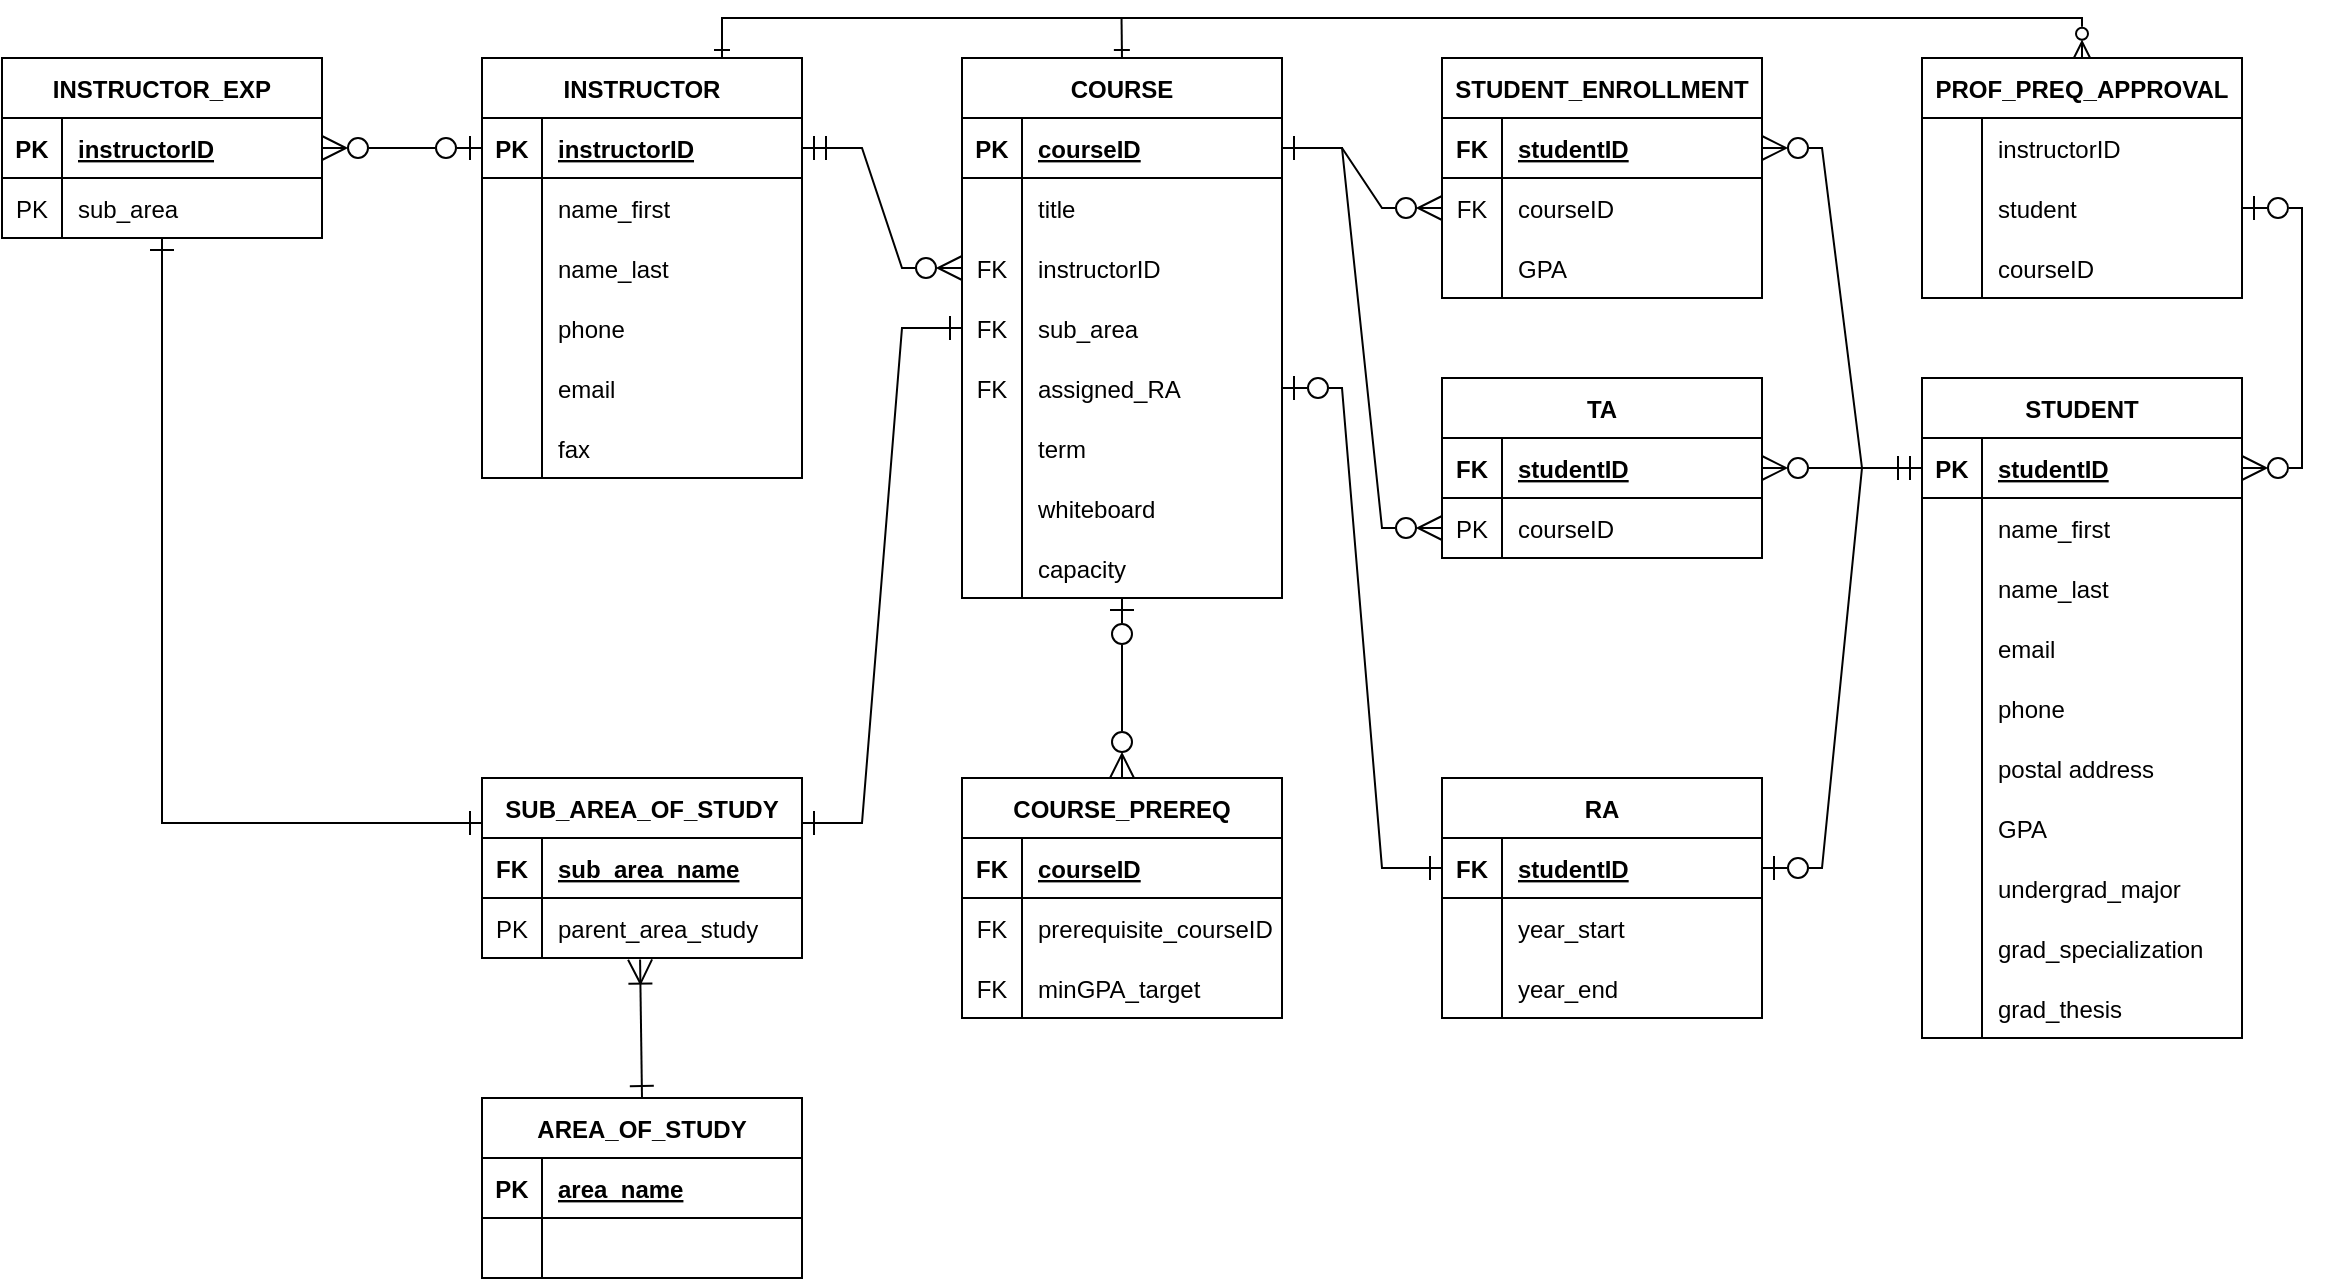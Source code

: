 <mxfile version="16.1.2" type="device"><diagram id="R2lEEEUBdFMjLlhIrx00" name="Page-1"><mxGraphModel dx="1163" dy="707" grid="1" gridSize="10" guides="1" tooltips="1" connect="1" arrows="1" fold="1" page="1" pageScale="1" pageWidth="1700" pageHeight="1100" math="0" shadow="0" extFonts="Permanent Marker^https://fonts.googleapis.com/css?family=Permanent+Marker"><root><mxCell id="0"/><mxCell id="1" parent="0"/><mxCell id="5XxcIFhagRhqvfWkbrcu-23" style="edgeStyle=orthogonalEdgeStyle;rounded=0;orthogonalLoop=1;jettySize=auto;html=1;exitX=0.75;exitY=0;exitDx=0;exitDy=0;startArrow=ERone;startFill=0;endArrow=ERzeroToMany;endFill=0;" edge="1" parent="1" source="7eM5w48enQMO1IXNSFNg-35"><mxGeometry relative="1" as="geometry"><mxPoint x="1240" y="199.897" as="targetPoint"/><Array as="points"><mxPoint x="560" y="180"/><mxPoint x="1240" y="180"/></Array></mxGeometry></mxCell><mxCell id="7eM5w48enQMO1IXNSFNg-35" value="INSTRUCTOR" style="shape=table;startSize=30;container=1;collapsible=1;childLayout=tableLayout;fixedRows=1;rowLines=0;fontStyle=1;align=center;resizeLast=1;strokeColor=#000000;" parent="1" vertex="1"><mxGeometry x="440" y="200" width="160" height="210" as="geometry"/></mxCell><mxCell id="7eM5w48enQMO1IXNSFNg-36" value="" style="shape=partialRectangle;collapsible=0;dropTarget=0;pointerEvents=0;fillColor=none;top=0;left=0;bottom=1;right=0;points=[[0,0.5],[1,0.5]];portConstraint=eastwest;strokeColor=#000000;" parent="7eM5w48enQMO1IXNSFNg-35" vertex="1"><mxGeometry y="30" width="160" height="30" as="geometry"/></mxCell><mxCell id="7eM5w48enQMO1IXNSFNg-37" value="PK" style="shape=partialRectangle;connectable=0;fillColor=none;top=0;left=0;bottom=0;right=0;fontStyle=1;overflow=hidden;strokeColor=#000000;" parent="7eM5w48enQMO1IXNSFNg-36" vertex="1"><mxGeometry width="30" height="30" as="geometry"><mxRectangle width="30" height="30" as="alternateBounds"/></mxGeometry></mxCell><mxCell id="7eM5w48enQMO1IXNSFNg-38" value="instructorID" style="shape=partialRectangle;connectable=0;fillColor=none;top=0;left=0;bottom=0;right=0;align=left;spacingLeft=6;fontStyle=5;overflow=hidden;strokeColor=#000000;" parent="7eM5w48enQMO1IXNSFNg-36" vertex="1"><mxGeometry x="30" width="130" height="30" as="geometry"><mxRectangle width="130" height="30" as="alternateBounds"/></mxGeometry></mxCell><mxCell id="7eM5w48enQMO1IXNSFNg-39" value="" style="shape=partialRectangle;collapsible=0;dropTarget=0;pointerEvents=0;fillColor=none;top=0;left=0;bottom=0;right=0;points=[[0,0.5],[1,0.5]];portConstraint=eastwest;strokeColor=#000000;" parent="7eM5w48enQMO1IXNSFNg-35" vertex="1"><mxGeometry y="60" width="160" height="30" as="geometry"/></mxCell><mxCell id="7eM5w48enQMO1IXNSFNg-40" value="" style="shape=partialRectangle;connectable=0;fillColor=none;top=0;left=0;bottom=0;right=0;editable=1;overflow=hidden;strokeColor=#000000;" parent="7eM5w48enQMO1IXNSFNg-39" vertex="1"><mxGeometry width="30" height="30" as="geometry"><mxRectangle width="30" height="30" as="alternateBounds"/></mxGeometry></mxCell><mxCell id="7eM5w48enQMO1IXNSFNg-41" value="name_first" style="shape=partialRectangle;connectable=0;fillColor=none;top=0;left=0;bottom=0;right=0;align=left;spacingLeft=6;overflow=hidden;strokeColor=#000000;" parent="7eM5w48enQMO1IXNSFNg-39" vertex="1"><mxGeometry x="30" width="130" height="30" as="geometry"><mxRectangle width="130" height="30" as="alternateBounds"/></mxGeometry></mxCell><mxCell id="7eM5w48enQMO1IXNSFNg-42" value="" style="shape=partialRectangle;collapsible=0;dropTarget=0;pointerEvents=0;fillColor=none;top=0;left=0;bottom=0;right=0;points=[[0,0.5],[1,0.5]];portConstraint=eastwest;strokeColor=#000000;" parent="7eM5w48enQMO1IXNSFNg-35" vertex="1"><mxGeometry y="90" width="160" height="30" as="geometry"/></mxCell><mxCell id="7eM5w48enQMO1IXNSFNg-43" value="" style="shape=partialRectangle;connectable=0;fillColor=none;top=0;left=0;bottom=0;right=0;editable=1;overflow=hidden;strokeColor=#000000;" parent="7eM5w48enQMO1IXNSFNg-42" vertex="1"><mxGeometry width="30" height="30" as="geometry"><mxRectangle width="30" height="30" as="alternateBounds"/></mxGeometry></mxCell><mxCell id="7eM5w48enQMO1IXNSFNg-44" value="name_last" style="shape=partialRectangle;connectable=0;fillColor=none;top=0;left=0;bottom=0;right=0;align=left;spacingLeft=6;overflow=hidden;strokeColor=#000000;" parent="7eM5w48enQMO1IXNSFNg-42" vertex="1"><mxGeometry x="30" width="130" height="30" as="geometry"><mxRectangle width="130" height="30" as="alternateBounds"/></mxGeometry></mxCell><mxCell id="47Tv_1Sity_Zis5H8MZE-4" style="shape=partialRectangle;collapsible=0;dropTarget=0;pointerEvents=0;fillColor=none;top=0;left=0;bottom=0;right=0;points=[[0,0.5],[1,0.5]];portConstraint=eastwest;strokeColor=#000000;" parent="7eM5w48enQMO1IXNSFNg-35" vertex="1"><mxGeometry y="120" width="160" height="30" as="geometry"/></mxCell><mxCell id="47Tv_1Sity_Zis5H8MZE-5" style="shape=partialRectangle;connectable=0;fillColor=none;top=0;left=0;bottom=0;right=0;editable=1;overflow=hidden;strokeColor=#000000;" parent="47Tv_1Sity_Zis5H8MZE-4" vertex="1"><mxGeometry width="30" height="30" as="geometry"><mxRectangle width="30" height="30" as="alternateBounds"/></mxGeometry></mxCell><mxCell id="47Tv_1Sity_Zis5H8MZE-6" value="phone" style="shape=partialRectangle;connectable=0;fillColor=none;top=0;left=0;bottom=0;right=0;align=left;spacingLeft=6;overflow=hidden;strokeColor=#000000;" parent="47Tv_1Sity_Zis5H8MZE-4" vertex="1"><mxGeometry x="30" width="130" height="30" as="geometry"><mxRectangle width="130" height="30" as="alternateBounds"/></mxGeometry></mxCell><mxCell id="7eM5w48enQMO1IXNSFNg-45" value="" style="shape=partialRectangle;collapsible=0;dropTarget=0;pointerEvents=0;fillColor=none;top=0;left=0;bottom=0;right=0;points=[[0,0.5],[1,0.5]];portConstraint=eastwest;strokeColor=#000000;" parent="7eM5w48enQMO1IXNSFNg-35" vertex="1"><mxGeometry y="150" width="160" height="30" as="geometry"/></mxCell><mxCell id="7eM5w48enQMO1IXNSFNg-46" value="" style="shape=partialRectangle;connectable=0;fillColor=none;top=0;left=0;bottom=0;right=0;editable=1;overflow=hidden;strokeColor=#000000;" parent="7eM5w48enQMO1IXNSFNg-45" vertex="1"><mxGeometry width="30" height="30" as="geometry"><mxRectangle width="30" height="30" as="alternateBounds"/></mxGeometry></mxCell><mxCell id="7eM5w48enQMO1IXNSFNg-47" value="email" style="shape=partialRectangle;connectable=0;fillColor=none;top=0;left=0;bottom=0;right=0;align=left;spacingLeft=6;overflow=hidden;strokeColor=#000000;" parent="7eM5w48enQMO1IXNSFNg-45" vertex="1"><mxGeometry x="30" width="130" height="30" as="geometry"><mxRectangle width="130" height="30" as="alternateBounds"/></mxGeometry></mxCell><mxCell id="7eM5w48enQMO1IXNSFNg-48" style="shape=partialRectangle;collapsible=0;dropTarget=0;pointerEvents=0;fillColor=none;top=0;left=0;bottom=0;right=0;points=[[0,0.5],[1,0.5]];portConstraint=eastwest;strokeColor=#000000;" parent="7eM5w48enQMO1IXNSFNg-35" vertex="1"><mxGeometry y="180" width="160" height="30" as="geometry"/></mxCell><mxCell id="7eM5w48enQMO1IXNSFNg-49" style="shape=partialRectangle;connectable=0;fillColor=none;top=0;left=0;bottom=0;right=0;editable=1;overflow=hidden;strokeColor=#000000;" parent="7eM5w48enQMO1IXNSFNg-48" vertex="1"><mxGeometry width="30" height="30" as="geometry"><mxRectangle width="30" height="30" as="alternateBounds"/></mxGeometry></mxCell><mxCell id="7eM5w48enQMO1IXNSFNg-50" value="fax" style="shape=partialRectangle;connectable=0;fillColor=none;top=0;left=0;bottom=0;right=0;align=left;spacingLeft=6;overflow=hidden;strokeColor=#000000;" parent="7eM5w48enQMO1IXNSFNg-48" vertex="1"><mxGeometry x="30" width="130" height="30" as="geometry"><mxRectangle width="130" height="30" as="alternateBounds"/></mxGeometry></mxCell><mxCell id="7eM5w48enQMO1IXNSFNg-57" value="STUDENT" style="shape=table;startSize=30;container=1;collapsible=1;childLayout=tableLayout;fixedRows=1;rowLines=0;fontStyle=1;align=center;resizeLast=1;strokeColor=#000000;" parent="1" vertex="1"><mxGeometry x="1160" y="360" width="160" height="330" as="geometry"/></mxCell><mxCell id="7eM5w48enQMO1IXNSFNg-58" value="" style="shape=partialRectangle;collapsible=0;dropTarget=0;pointerEvents=0;fillColor=none;top=0;left=0;bottom=1;right=0;points=[[0,0.5],[1,0.5]];portConstraint=eastwest;strokeColor=#000000;" parent="7eM5w48enQMO1IXNSFNg-57" vertex="1"><mxGeometry y="30" width="160" height="30" as="geometry"/></mxCell><mxCell id="7eM5w48enQMO1IXNSFNg-59" value="PK" style="shape=partialRectangle;connectable=0;fillColor=none;top=0;left=0;bottom=0;right=0;fontStyle=1;overflow=hidden;strokeColor=#000000;" parent="7eM5w48enQMO1IXNSFNg-58" vertex="1"><mxGeometry width="30" height="30" as="geometry"><mxRectangle width="30" height="30" as="alternateBounds"/></mxGeometry></mxCell><mxCell id="7eM5w48enQMO1IXNSFNg-60" value="studentID" style="shape=partialRectangle;connectable=0;fillColor=none;top=0;left=0;bottom=0;right=0;align=left;spacingLeft=6;fontStyle=5;overflow=hidden;strokeColor=#000000;" parent="7eM5w48enQMO1IXNSFNg-58" vertex="1"><mxGeometry x="30" width="130" height="30" as="geometry"><mxRectangle width="130" height="30" as="alternateBounds"/></mxGeometry></mxCell><mxCell id="7eM5w48enQMO1IXNSFNg-61" value="" style="shape=partialRectangle;collapsible=0;dropTarget=0;pointerEvents=0;fillColor=none;top=0;left=0;bottom=0;right=0;points=[[0,0.5],[1,0.5]];portConstraint=eastwest;strokeColor=#000000;" parent="7eM5w48enQMO1IXNSFNg-57" vertex="1"><mxGeometry y="60" width="160" height="30" as="geometry"/></mxCell><mxCell id="7eM5w48enQMO1IXNSFNg-62" value="" style="shape=partialRectangle;connectable=0;fillColor=none;top=0;left=0;bottom=0;right=0;editable=1;overflow=hidden;strokeColor=#000000;" parent="7eM5w48enQMO1IXNSFNg-61" vertex="1"><mxGeometry width="30" height="30" as="geometry"><mxRectangle width="30" height="30" as="alternateBounds"/></mxGeometry></mxCell><mxCell id="7eM5w48enQMO1IXNSFNg-63" value="name_first" style="shape=partialRectangle;connectable=0;fillColor=none;top=0;left=0;bottom=0;right=0;align=left;spacingLeft=6;overflow=hidden;strokeColor=#000000;" parent="7eM5w48enQMO1IXNSFNg-61" vertex="1"><mxGeometry x="30" width="130" height="30" as="geometry"><mxRectangle width="130" height="30" as="alternateBounds"/></mxGeometry></mxCell><mxCell id="7eM5w48enQMO1IXNSFNg-64" value="" style="shape=partialRectangle;collapsible=0;dropTarget=0;pointerEvents=0;fillColor=none;top=0;left=0;bottom=0;right=0;points=[[0,0.5],[1,0.5]];portConstraint=eastwest;strokeColor=#000000;" parent="7eM5w48enQMO1IXNSFNg-57" vertex="1"><mxGeometry y="90" width="160" height="30" as="geometry"/></mxCell><mxCell id="7eM5w48enQMO1IXNSFNg-65" value="" style="shape=partialRectangle;connectable=0;fillColor=none;top=0;left=0;bottom=0;right=0;editable=1;overflow=hidden;strokeColor=#000000;" parent="7eM5w48enQMO1IXNSFNg-64" vertex="1"><mxGeometry width="30" height="30" as="geometry"><mxRectangle width="30" height="30" as="alternateBounds"/></mxGeometry></mxCell><mxCell id="7eM5w48enQMO1IXNSFNg-66" value="name_last" style="shape=partialRectangle;connectable=0;fillColor=none;top=0;left=0;bottom=0;right=0;align=left;spacingLeft=6;overflow=hidden;strokeColor=#000000;" parent="7eM5w48enQMO1IXNSFNg-64" vertex="1"><mxGeometry x="30" width="130" height="30" as="geometry"><mxRectangle width="130" height="30" as="alternateBounds"/></mxGeometry></mxCell><mxCell id="7eM5w48enQMO1IXNSFNg-67" value="" style="shape=partialRectangle;collapsible=0;dropTarget=0;pointerEvents=0;fillColor=none;top=0;left=0;bottom=0;right=0;points=[[0,0.5],[1,0.5]];portConstraint=eastwest;strokeColor=#000000;" parent="7eM5w48enQMO1IXNSFNg-57" vertex="1"><mxGeometry y="120" width="160" height="30" as="geometry"/></mxCell><mxCell id="7eM5w48enQMO1IXNSFNg-68" value="" style="shape=partialRectangle;connectable=0;fillColor=none;top=0;left=0;bottom=0;right=0;editable=1;overflow=hidden;strokeColor=#000000;" parent="7eM5w48enQMO1IXNSFNg-67" vertex="1"><mxGeometry width="30" height="30" as="geometry"><mxRectangle width="30" height="30" as="alternateBounds"/></mxGeometry></mxCell><mxCell id="7eM5w48enQMO1IXNSFNg-69" value="email" style="shape=partialRectangle;connectable=0;fillColor=none;top=0;left=0;bottom=0;right=0;align=left;spacingLeft=6;overflow=hidden;strokeColor=#000000;" parent="7eM5w48enQMO1IXNSFNg-67" vertex="1"><mxGeometry x="30" width="130" height="30" as="geometry"><mxRectangle width="130" height="30" as="alternateBounds"/></mxGeometry></mxCell><mxCell id="7eM5w48enQMO1IXNSFNg-76" style="shape=partialRectangle;collapsible=0;dropTarget=0;pointerEvents=0;fillColor=none;top=0;left=0;bottom=0;right=0;points=[[0,0.5],[1,0.5]];portConstraint=eastwest;strokeColor=#000000;" parent="7eM5w48enQMO1IXNSFNg-57" vertex="1"><mxGeometry y="150" width="160" height="30" as="geometry"/></mxCell><mxCell id="7eM5w48enQMO1IXNSFNg-77" style="shape=partialRectangle;connectable=0;fillColor=none;top=0;left=0;bottom=0;right=0;editable=1;overflow=hidden;strokeColor=#000000;" parent="7eM5w48enQMO1IXNSFNg-76" vertex="1"><mxGeometry width="30" height="30" as="geometry"><mxRectangle width="30" height="30" as="alternateBounds"/></mxGeometry></mxCell><mxCell id="7eM5w48enQMO1IXNSFNg-78" value="phone" style="shape=partialRectangle;connectable=0;fillColor=none;top=0;left=0;bottom=0;right=0;align=left;spacingLeft=6;overflow=hidden;strokeColor=#000000;" parent="7eM5w48enQMO1IXNSFNg-76" vertex="1"><mxGeometry x="30" width="130" height="30" as="geometry"><mxRectangle width="130" height="30" as="alternateBounds"/></mxGeometry></mxCell><mxCell id="7eM5w48enQMO1IXNSFNg-73" style="shape=partialRectangle;collapsible=0;dropTarget=0;pointerEvents=0;fillColor=none;top=0;left=0;bottom=0;right=0;points=[[0,0.5],[1,0.5]];portConstraint=eastwest;strokeColor=#000000;" parent="7eM5w48enQMO1IXNSFNg-57" vertex="1"><mxGeometry y="180" width="160" height="30" as="geometry"/></mxCell><mxCell id="7eM5w48enQMO1IXNSFNg-74" style="shape=partialRectangle;connectable=0;fillColor=none;top=0;left=0;bottom=0;right=0;editable=1;overflow=hidden;strokeColor=#000000;" parent="7eM5w48enQMO1IXNSFNg-73" vertex="1"><mxGeometry width="30" height="30" as="geometry"><mxRectangle width="30" height="30" as="alternateBounds"/></mxGeometry></mxCell><mxCell id="7eM5w48enQMO1IXNSFNg-75" value="postal address" style="shape=partialRectangle;connectable=0;fillColor=none;top=0;left=0;bottom=0;right=0;align=left;spacingLeft=6;overflow=hidden;strokeColor=#000000;" parent="7eM5w48enQMO1IXNSFNg-73" vertex="1"><mxGeometry x="30" width="130" height="30" as="geometry"><mxRectangle width="130" height="30" as="alternateBounds"/></mxGeometry></mxCell><mxCell id="7eM5w48enQMO1IXNSFNg-70" style="shape=partialRectangle;collapsible=0;dropTarget=0;pointerEvents=0;fillColor=none;top=0;left=0;bottom=0;right=0;points=[[0,0.5],[1,0.5]];portConstraint=eastwest;strokeColor=#000000;" parent="7eM5w48enQMO1IXNSFNg-57" vertex="1"><mxGeometry y="210" width="160" height="30" as="geometry"/></mxCell><mxCell id="7eM5w48enQMO1IXNSFNg-71" style="shape=partialRectangle;connectable=0;fillColor=none;top=0;left=0;bottom=0;right=0;editable=1;overflow=hidden;strokeColor=#000000;" parent="7eM5w48enQMO1IXNSFNg-70" vertex="1"><mxGeometry width="30" height="30" as="geometry"><mxRectangle width="30" height="30" as="alternateBounds"/></mxGeometry></mxCell><mxCell id="7eM5w48enQMO1IXNSFNg-72" value="GPA" style="shape=partialRectangle;connectable=0;fillColor=none;top=0;left=0;bottom=0;right=0;align=left;spacingLeft=6;overflow=hidden;strokeColor=#000000;" parent="7eM5w48enQMO1IXNSFNg-70" vertex="1"><mxGeometry x="30" width="130" height="30" as="geometry"><mxRectangle width="130" height="30" as="alternateBounds"/></mxGeometry></mxCell><mxCell id="47Tv_1Sity_Zis5H8MZE-29" style="shape=partialRectangle;collapsible=0;dropTarget=0;pointerEvents=0;fillColor=none;top=0;left=0;bottom=0;right=0;points=[[0,0.5],[1,0.5]];portConstraint=eastwest;strokeColor=#000000;" parent="7eM5w48enQMO1IXNSFNg-57" vertex="1"><mxGeometry y="240" width="160" height="30" as="geometry"/></mxCell><mxCell id="47Tv_1Sity_Zis5H8MZE-30" style="shape=partialRectangle;connectable=0;fillColor=none;top=0;left=0;bottom=0;right=0;editable=1;overflow=hidden;strokeColor=#000000;" parent="47Tv_1Sity_Zis5H8MZE-29" vertex="1"><mxGeometry width="30" height="30" as="geometry"><mxRectangle width="30" height="30" as="alternateBounds"/></mxGeometry></mxCell><mxCell id="47Tv_1Sity_Zis5H8MZE-31" value="undergrad_major" style="shape=partialRectangle;connectable=0;fillColor=none;top=0;left=0;bottom=0;right=0;align=left;spacingLeft=6;overflow=hidden;strokeColor=#000000;" parent="47Tv_1Sity_Zis5H8MZE-29" vertex="1"><mxGeometry x="30" width="130" height="30" as="geometry"><mxRectangle width="130" height="30" as="alternateBounds"/></mxGeometry></mxCell><mxCell id="47Tv_1Sity_Zis5H8MZE-26" style="shape=partialRectangle;collapsible=0;dropTarget=0;pointerEvents=0;fillColor=none;top=0;left=0;bottom=0;right=0;points=[[0,0.5],[1,0.5]];portConstraint=eastwest;strokeColor=#000000;" parent="7eM5w48enQMO1IXNSFNg-57" vertex="1"><mxGeometry y="270" width="160" height="30" as="geometry"/></mxCell><mxCell id="47Tv_1Sity_Zis5H8MZE-27" style="shape=partialRectangle;connectable=0;fillColor=none;top=0;left=0;bottom=0;right=0;editable=1;overflow=hidden;strokeColor=#000000;" parent="47Tv_1Sity_Zis5H8MZE-26" vertex="1"><mxGeometry width="30" height="30" as="geometry"><mxRectangle width="30" height="30" as="alternateBounds"/></mxGeometry></mxCell><mxCell id="47Tv_1Sity_Zis5H8MZE-28" value="grad_specialization" style="shape=partialRectangle;connectable=0;fillColor=none;top=0;left=0;bottom=0;right=0;align=left;spacingLeft=6;overflow=hidden;strokeColor=#000000;" parent="47Tv_1Sity_Zis5H8MZE-26" vertex="1"><mxGeometry x="30" width="130" height="30" as="geometry"><mxRectangle width="130" height="30" as="alternateBounds"/></mxGeometry></mxCell><mxCell id="47Tv_1Sity_Zis5H8MZE-23" style="shape=partialRectangle;collapsible=0;dropTarget=0;pointerEvents=0;fillColor=none;top=0;left=0;bottom=0;right=0;points=[[0,0.5],[1,0.5]];portConstraint=eastwest;strokeColor=#000000;" parent="7eM5w48enQMO1IXNSFNg-57" vertex="1"><mxGeometry y="300" width="160" height="30" as="geometry"/></mxCell><mxCell id="47Tv_1Sity_Zis5H8MZE-24" style="shape=partialRectangle;connectable=0;fillColor=none;top=0;left=0;bottom=0;right=0;editable=1;overflow=hidden;strokeColor=#000000;" parent="47Tv_1Sity_Zis5H8MZE-23" vertex="1"><mxGeometry width="30" height="30" as="geometry"><mxRectangle width="30" height="30" as="alternateBounds"/></mxGeometry></mxCell><mxCell id="47Tv_1Sity_Zis5H8MZE-25" value="grad_thesis" style="shape=partialRectangle;connectable=0;fillColor=none;top=0;left=0;bottom=0;right=0;align=left;spacingLeft=6;overflow=hidden;strokeColor=#000000;" parent="47Tv_1Sity_Zis5H8MZE-23" vertex="1"><mxGeometry x="30" width="130" height="30" as="geometry"><mxRectangle width="130" height="30" as="alternateBounds"/></mxGeometry></mxCell><mxCell id="7eM5w48enQMO1IXNSFNg-138" value="TA" style="shape=table;startSize=30;container=1;collapsible=1;childLayout=tableLayout;fixedRows=1;rowLines=0;fontStyle=1;align=center;resizeLast=1;strokeColor=#000000;" parent="1" vertex="1"><mxGeometry x="920" y="360" width="160" height="90" as="geometry"/></mxCell><mxCell id="7eM5w48enQMO1IXNSFNg-139" value="" style="shape=partialRectangle;collapsible=0;dropTarget=0;pointerEvents=0;fillColor=none;top=0;left=0;bottom=1;right=0;points=[[0,0.5],[1,0.5]];portConstraint=eastwest;strokeColor=#000000;" parent="7eM5w48enQMO1IXNSFNg-138" vertex="1"><mxGeometry y="30" width="160" height="30" as="geometry"/></mxCell><mxCell id="7eM5w48enQMO1IXNSFNg-140" value="FK" style="shape=partialRectangle;connectable=0;fillColor=none;top=0;left=0;bottom=0;right=0;fontStyle=1;overflow=hidden;strokeColor=#000000;" parent="7eM5w48enQMO1IXNSFNg-139" vertex="1"><mxGeometry width="30" height="30" as="geometry"><mxRectangle width="30" height="30" as="alternateBounds"/></mxGeometry></mxCell><mxCell id="7eM5w48enQMO1IXNSFNg-141" value="studentID" style="shape=partialRectangle;connectable=0;fillColor=none;top=0;left=0;bottom=0;right=0;align=left;spacingLeft=6;fontStyle=5;overflow=hidden;strokeColor=#000000;" parent="7eM5w48enQMO1IXNSFNg-139" vertex="1"><mxGeometry x="30" width="130" height="30" as="geometry"><mxRectangle width="130" height="30" as="alternateBounds"/></mxGeometry></mxCell><mxCell id="7eM5w48enQMO1IXNSFNg-142" value="" style="shape=partialRectangle;collapsible=0;dropTarget=0;pointerEvents=0;fillColor=none;top=0;left=0;bottom=0;right=0;points=[[0,0.5],[1,0.5]];portConstraint=eastwest;strokeColor=#000000;" parent="7eM5w48enQMO1IXNSFNg-138" vertex="1"><mxGeometry y="60" width="160" height="30" as="geometry"/></mxCell><mxCell id="7eM5w48enQMO1IXNSFNg-143" value="PK" style="shape=partialRectangle;connectable=0;fillColor=none;top=0;left=0;bottom=0;right=0;editable=1;overflow=hidden;strokeColor=#000000;" parent="7eM5w48enQMO1IXNSFNg-142" vertex="1"><mxGeometry width="30" height="30" as="geometry"><mxRectangle width="30" height="30" as="alternateBounds"/></mxGeometry></mxCell><mxCell id="7eM5w48enQMO1IXNSFNg-144" value="courseID" style="shape=partialRectangle;connectable=0;fillColor=none;top=0;left=0;bottom=0;right=0;align=left;spacingLeft=6;overflow=hidden;strokeColor=#000000;" parent="7eM5w48enQMO1IXNSFNg-142" vertex="1"><mxGeometry x="30" width="130" height="30" as="geometry"><mxRectangle width="130" height="30" as="alternateBounds"/></mxGeometry></mxCell><mxCell id="7eM5w48enQMO1IXNSFNg-154" value="RA" style="shape=table;startSize=30;container=1;collapsible=1;childLayout=tableLayout;fixedRows=1;rowLines=0;fontStyle=1;align=center;resizeLast=1;strokeColor=#000000;" parent="1" vertex="1"><mxGeometry x="920" y="560" width="160" height="120" as="geometry"/></mxCell><mxCell id="7eM5w48enQMO1IXNSFNg-155" value="" style="shape=partialRectangle;collapsible=0;dropTarget=0;pointerEvents=0;fillColor=none;top=0;left=0;bottom=1;right=0;points=[[0,0.5],[1,0.5]];portConstraint=eastwest;strokeColor=#000000;" parent="7eM5w48enQMO1IXNSFNg-154" vertex="1"><mxGeometry y="30" width="160" height="30" as="geometry"/></mxCell><mxCell id="7eM5w48enQMO1IXNSFNg-156" value="FK" style="shape=partialRectangle;connectable=0;fillColor=none;top=0;left=0;bottom=0;right=0;fontStyle=1;overflow=hidden;strokeColor=#000000;" parent="7eM5w48enQMO1IXNSFNg-155" vertex="1"><mxGeometry width="30" height="30" as="geometry"><mxRectangle width="30" height="30" as="alternateBounds"/></mxGeometry></mxCell><mxCell id="7eM5w48enQMO1IXNSFNg-157" value="studentID" style="shape=partialRectangle;connectable=0;fillColor=none;top=0;left=0;bottom=0;right=0;align=left;spacingLeft=6;fontStyle=5;overflow=hidden;strokeColor=#000000;" parent="7eM5w48enQMO1IXNSFNg-155" vertex="1"><mxGeometry x="30" width="130" height="30" as="geometry"><mxRectangle width="130" height="30" as="alternateBounds"/></mxGeometry></mxCell><mxCell id="7eM5w48enQMO1IXNSFNg-161" value="" style="shape=partialRectangle;collapsible=0;dropTarget=0;pointerEvents=0;fillColor=none;top=0;left=0;bottom=0;right=0;points=[[0,0.5],[1,0.5]];portConstraint=eastwest;strokeColor=#000000;" parent="7eM5w48enQMO1IXNSFNg-154" vertex="1"><mxGeometry y="60" width="160" height="30" as="geometry"/></mxCell><mxCell id="7eM5w48enQMO1IXNSFNg-162" value="" style="shape=partialRectangle;connectable=0;fillColor=none;top=0;left=0;bottom=0;right=0;editable=1;overflow=hidden;strokeColor=#000000;" parent="7eM5w48enQMO1IXNSFNg-161" vertex="1"><mxGeometry width="30" height="30" as="geometry"><mxRectangle width="30" height="30" as="alternateBounds"/></mxGeometry></mxCell><mxCell id="7eM5w48enQMO1IXNSFNg-163" value="year_start" style="shape=partialRectangle;connectable=0;fillColor=none;top=0;left=0;bottom=0;right=0;align=left;spacingLeft=6;overflow=hidden;strokeColor=#000000;" parent="7eM5w48enQMO1IXNSFNg-161" vertex="1"><mxGeometry x="30" width="130" height="30" as="geometry"><mxRectangle width="130" height="30" as="alternateBounds"/></mxGeometry></mxCell><mxCell id="47Tv_1Sity_Zis5H8MZE-46" style="shape=partialRectangle;collapsible=0;dropTarget=0;pointerEvents=0;fillColor=none;top=0;left=0;bottom=0;right=0;points=[[0,0.5],[1,0.5]];portConstraint=eastwest;strokeColor=#000000;" parent="7eM5w48enQMO1IXNSFNg-154" vertex="1"><mxGeometry y="90" width="160" height="30" as="geometry"/></mxCell><mxCell id="47Tv_1Sity_Zis5H8MZE-47" style="shape=partialRectangle;connectable=0;fillColor=none;top=0;left=0;bottom=0;right=0;editable=1;overflow=hidden;strokeColor=#000000;" parent="47Tv_1Sity_Zis5H8MZE-46" vertex="1"><mxGeometry width="30" height="30" as="geometry"><mxRectangle width="30" height="30" as="alternateBounds"/></mxGeometry></mxCell><mxCell id="47Tv_1Sity_Zis5H8MZE-48" value="year_end" style="shape=partialRectangle;connectable=0;fillColor=none;top=0;left=0;bottom=0;right=0;align=left;spacingLeft=6;overflow=hidden;strokeColor=#000000;" parent="47Tv_1Sity_Zis5H8MZE-46" vertex="1"><mxGeometry x="30" width="130" height="30" as="geometry"><mxRectangle width="130" height="30" as="alternateBounds"/></mxGeometry></mxCell><mxCell id="7eM5w48enQMO1IXNSFNg-175" value="SUB_AREA_OF_STUDY" style="shape=table;startSize=30;container=1;collapsible=1;childLayout=tableLayout;fixedRows=1;rowLines=0;fontStyle=1;align=center;resizeLast=1;strokeColor=#000000;" parent="1" vertex="1"><mxGeometry x="440" y="560" width="160" height="90" as="geometry"/></mxCell><mxCell id="7eM5w48enQMO1IXNSFNg-176" value="" style="shape=partialRectangle;collapsible=0;dropTarget=0;pointerEvents=0;fillColor=none;top=0;left=0;bottom=1;right=0;points=[[0,0.5],[1,0.5]];portConstraint=eastwest;strokeColor=#000000;" parent="7eM5w48enQMO1IXNSFNg-175" vertex="1"><mxGeometry y="30" width="160" height="30" as="geometry"/></mxCell><mxCell id="7eM5w48enQMO1IXNSFNg-177" value="FK" style="shape=partialRectangle;connectable=0;fillColor=none;top=0;left=0;bottom=0;right=0;fontStyle=1;overflow=hidden;strokeColor=#000000;" parent="7eM5w48enQMO1IXNSFNg-176" vertex="1"><mxGeometry width="30" height="30" as="geometry"><mxRectangle width="30" height="30" as="alternateBounds"/></mxGeometry></mxCell><mxCell id="7eM5w48enQMO1IXNSFNg-178" value="sub_area_name" style="shape=partialRectangle;connectable=0;fillColor=none;top=0;left=0;bottom=0;right=0;align=left;spacingLeft=6;fontStyle=5;overflow=hidden;strokeColor=#000000;" parent="7eM5w48enQMO1IXNSFNg-176" vertex="1"><mxGeometry x="30" width="130" height="30" as="geometry"><mxRectangle width="130" height="30" as="alternateBounds"/></mxGeometry></mxCell><mxCell id="7eM5w48enQMO1IXNSFNg-182" value="" style="shape=partialRectangle;collapsible=0;dropTarget=0;pointerEvents=0;fillColor=none;top=0;left=0;bottom=0;right=0;points=[[0,0.5],[1,0.5]];portConstraint=eastwest;strokeColor=#000000;" parent="7eM5w48enQMO1IXNSFNg-175" vertex="1"><mxGeometry y="60" width="160" height="30" as="geometry"/></mxCell><mxCell id="7eM5w48enQMO1IXNSFNg-183" value="PK" style="shape=partialRectangle;connectable=0;fillColor=none;top=0;left=0;bottom=0;right=0;editable=1;overflow=hidden;strokeColor=#000000;" parent="7eM5w48enQMO1IXNSFNg-182" vertex="1"><mxGeometry width="30" height="30" as="geometry"><mxRectangle width="30" height="30" as="alternateBounds"/></mxGeometry></mxCell><mxCell id="7eM5w48enQMO1IXNSFNg-184" value="parent_area_study" style="shape=partialRectangle;connectable=0;fillColor=none;top=0;left=0;bottom=0;right=0;align=left;spacingLeft=6;overflow=hidden;strokeColor=#000000;" parent="7eM5w48enQMO1IXNSFNg-182" vertex="1"><mxGeometry x="30" width="130" height="30" as="geometry"><mxRectangle width="130" height="30" as="alternateBounds"/></mxGeometry></mxCell><mxCell id="5XxcIFhagRhqvfWkbrcu-25" style="rounded=0;orthogonalLoop=1;jettySize=auto;html=1;exitX=0.5;exitY=0;exitDx=0;exitDy=0;startArrow=ERone;startFill=0;endArrow=none;endFill=0;" edge="1" parent="1" source="7eM5w48enQMO1IXNSFNg-194"><mxGeometry relative="1" as="geometry"><mxPoint x="759.759" y="180.0" as="targetPoint"/></mxGeometry></mxCell><mxCell id="7eM5w48enQMO1IXNSFNg-194" value="COURSE" style="shape=table;startSize=30;container=1;collapsible=1;childLayout=tableLayout;fixedRows=1;rowLines=0;fontStyle=1;align=center;resizeLast=1;strokeColor=#000000;" parent="1" vertex="1"><mxGeometry x="680" y="200" width="160" height="270" as="geometry"/></mxCell><mxCell id="7eM5w48enQMO1IXNSFNg-195" value="" style="shape=partialRectangle;collapsible=0;dropTarget=0;pointerEvents=0;fillColor=none;top=0;left=0;bottom=1;right=0;points=[[0,0.5],[1,0.5]];portConstraint=eastwest;strokeColor=#000000;" parent="7eM5w48enQMO1IXNSFNg-194" vertex="1"><mxGeometry y="30" width="160" height="30" as="geometry"/></mxCell><mxCell id="7eM5w48enQMO1IXNSFNg-196" value="PK" style="shape=partialRectangle;connectable=0;fillColor=none;top=0;left=0;bottom=0;right=0;fontStyle=1;overflow=hidden;strokeColor=#000000;" parent="7eM5w48enQMO1IXNSFNg-195" vertex="1"><mxGeometry width="30" height="30" as="geometry"><mxRectangle width="30" height="30" as="alternateBounds"/></mxGeometry></mxCell><mxCell id="7eM5w48enQMO1IXNSFNg-197" value="courseID" style="shape=partialRectangle;connectable=0;fillColor=none;top=0;left=0;bottom=0;right=0;align=left;spacingLeft=6;fontStyle=5;overflow=hidden;strokeColor=#000000;" parent="7eM5w48enQMO1IXNSFNg-195" vertex="1"><mxGeometry x="30" width="130" height="30" as="geometry"><mxRectangle width="130" height="30" as="alternateBounds"/></mxGeometry></mxCell><mxCell id="7eM5w48enQMO1IXNSFNg-198" value="" style="shape=partialRectangle;collapsible=0;dropTarget=0;pointerEvents=0;fillColor=none;top=0;left=0;bottom=0;right=0;points=[[0,0.5],[1,0.5]];portConstraint=eastwest;strokeColor=#000000;" parent="7eM5w48enQMO1IXNSFNg-194" vertex="1"><mxGeometry y="60" width="160" height="30" as="geometry"/></mxCell><mxCell id="7eM5w48enQMO1IXNSFNg-199" value="" style="shape=partialRectangle;connectable=0;fillColor=none;top=0;left=0;bottom=0;right=0;editable=1;overflow=hidden;strokeColor=#000000;" parent="7eM5w48enQMO1IXNSFNg-198" vertex="1"><mxGeometry width="30" height="30" as="geometry"><mxRectangle width="30" height="30" as="alternateBounds"/></mxGeometry></mxCell><mxCell id="7eM5w48enQMO1IXNSFNg-200" value="title" style="shape=partialRectangle;connectable=0;fillColor=none;top=0;left=0;bottom=0;right=0;align=left;spacingLeft=6;overflow=hidden;strokeColor=#000000;" parent="7eM5w48enQMO1IXNSFNg-198" vertex="1"><mxGeometry x="30" width="130" height="30" as="geometry"><mxRectangle width="130" height="30" as="alternateBounds"/></mxGeometry></mxCell><mxCell id="47Tv_1Sity_Zis5H8MZE-1" style="shape=partialRectangle;collapsible=0;dropTarget=0;pointerEvents=0;fillColor=none;top=0;left=0;bottom=0;right=0;points=[[0,0.5],[1,0.5]];portConstraint=eastwest;strokeColor=#000000;" parent="7eM5w48enQMO1IXNSFNg-194" vertex="1"><mxGeometry y="90" width="160" height="30" as="geometry"/></mxCell><mxCell id="47Tv_1Sity_Zis5H8MZE-2" value="FK" style="shape=partialRectangle;connectable=0;fillColor=none;top=0;left=0;bottom=0;right=0;editable=1;overflow=hidden;strokeColor=#000000;" parent="47Tv_1Sity_Zis5H8MZE-1" vertex="1"><mxGeometry width="30" height="30" as="geometry"><mxRectangle width="30" height="30" as="alternateBounds"/></mxGeometry></mxCell><mxCell id="47Tv_1Sity_Zis5H8MZE-3" value="instructorID" style="shape=partialRectangle;connectable=0;fillColor=none;top=0;left=0;bottom=0;right=0;align=left;spacingLeft=6;overflow=hidden;strokeColor=#000000;" parent="47Tv_1Sity_Zis5H8MZE-1" vertex="1"><mxGeometry x="30" width="130" height="30" as="geometry"><mxRectangle width="130" height="30" as="alternateBounds"/></mxGeometry></mxCell><mxCell id="7eM5w48enQMO1IXNSFNg-210" style="shape=partialRectangle;collapsible=0;dropTarget=0;pointerEvents=0;fillColor=none;top=0;left=0;bottom=0;right=0;points=[[0,0.5],[1,0.5]];portConstraint=eastwest;strokeColor=#000000;" parent="7eM5w48enQMO1IXNSFNg-194" vertex="1"><mxGeometry y="120" width="160" height="30" as="geometry"/></mxCell><mxCell id="7eM5w48enQMO1IXNSFNg-211" value="FK" style="shape=partialRectangle;connectable=0;fillColor=none;top=0;left=0;bottom=0;right=0;editable=1;overflow=hidden;strokeColor=#000000;" parent="7eM5w48enQMO1IXNSFNg-210" vertex="1"><mxGeometry width="30" height="30" as="geometry"><mxRectangle width="30" height="30" as="alternateBounds"/></mxGeometry></mxCell><mxCell id="7eM5w48enQMO1IXNSFNg-212" value="sub_area" style="shape=partialRectangle;connectable=0;fillColor=none;top=0;left=0;bottom=0;right=0;align=left;spacingLeft=6;overflow=hidden;strokeColor=#000000;" parent="7eM5w48enQMO1IXNSFNg-210" vertex="1"><mxGeometry x="30" width="130" height="30" as="geometry"><mxRectangle width="130" height="30" as="alternateBounds"/></mxGeometry></mxCell><mxCell id="47Tv_1Sity_Zis5H8MZE-89" style="shape=partialRectangle;collapsible=0;dropTarget=0;pointerEvents=0;fillColor=none;top=0;left=0;bottom=0;right=0;points=[[0,0.5],[1,0.5]];portConstraint=eastwest;strokeColor=#000000;" parent="7eM5w48enQMO1IXNSFNg-194" vertex="1"><mxGeometry y="150" width="160" height="30" as="geometry"/></mxCell><mxCell id="47Tv_1Sity_Zis5H8MZE-90" value="FK" style="shape=partialRectangle;connectable=0;fillColor=none;top=0;left=0;bottom=0;right=0;editable=1;overflow=hidden;strokeColor=#000000;" parent="47Tv_1Sity_Zis5H8MZE-89" vertex="1"><mxGeometry width="30" height="30" as="geometry"><mxRectangle width="30" height="30" as="alternateBounds"/></mxGeometry></mxCell><mxCell id="47Tv_1Sity_Zis5H8MZE-91" value="assigned_RA" style="shape=partialRectangle;connectable=0;fillColor=none;top=0;left=0;bottom=0;right=0;align=left;spacingLeft=6;overflow=hidden;strokeColor=#000000;" parent="47Tv_1Sity_Zis5H8MZE-89" vertex="1"><mxGeometry x="30" width="130" height="30" as="geometry"><mxRectangle width="130" height="30" as="alternateBounds"/></mxGeometry></mxCell><mxCell id="5XxcIFhagRhqvfWkbrcu-1" style="shape=partialRectangle;collapsible=0;dropTarget=0;pointerEvents=0;fillColor=none;top=0;left=0;bottom=0;right=0;points=[[0,0.5],[1,0.5]];portConstraint=eastwest;strokeColor=#000000;" vertex="1" parent="7eM5w48enQMO1IXNSFNg-194"><mxGeometry y="180" width="160" height="30" as="geometry"/></mxCell><mxCell id="5XxcIFhagRhqvfWkbrcu-2" style="shape=partialRectangle;connectable=0;fillColor=none;top=0;left=0;bottom=0;right=0;editable=1;overflow=hidden;strokeColor=#000000;" vertex="1" parent="5XxcIFhagRhqvfWkbrcu-1"><mxGeometry width="30" height="30" as="geometry"><mxRectangle width="30" height="30" as="alternateBounds"/></mxGeometry></mxCell><mxCell id="5XxcIFhagRhqvfWkbrcu-3" value="term" style="shape=partialRectangle;connectable=0;fillColor=none;top=0;left=0;bottom=0;right=0;align=left;spacingLeft=6;overflow=hidden;strokeColor=#000000;" vertex="1" parent="5XxcIFhagRhqvfWkbrcu-1"><mxGeometry x="30" width="130" height="30" as="geometry"><mxRectangle width="130" height="30" as="alternateBounds"/></mxGeometry></mxCell><mxCell id="5XxcIFhagRhqvfWkbrcu-7" style="shape=partialRectangle;collapsible=0;dropTarget=0;pointerEvents=0;fillColor=none;top=0;left=0;bottom=0;right=0;points=[[0,0.5],[1,0.5]];portConstraint=eastwest;strokeColor=#000000;" vertex="1" parent="7eM5w48enQMO1IXNSFNg-194"><mxGeometry y="210" width="160" height="30" as="geometry"/></mxCell><mxCell id="5XxcIFhagRhqvfWkbrcu-8" style="shape=partialRectangle;connectable=0;fillColor=none;top=0;left=0;bottom=0;right=0;editable=1;overflow=hidden;strokeColor=#000000;" vertex="1" parent="5XxcIFhagRhqvfWkbrcu-7"><mxGeometry width="30" height="30" as="geometry"><mxRectangle width="30" height="30" as="alternateBounds"/></mxGeometry></mxCell><mxCell id="5XxcIFhagRhqvfWkbrcu-9" value="whiteboard" style="shape=partialRectangle;connectable=0;fillColor=none;top=0;left=0;bottom=0;right=0;align=left;spacingLeft=6;overflow=hidden;strokeColor=#000000;" vertex="1" parent="5XxcIFhagRhqvfWkbrcu-7"><mxGeometry x="30" width="130" height="30" as="geometry"><mxRectangle width="130" height="30" as="alternateBounds"/></mxGeometry></mxCell><mxCell id="5XxcIFhagRhqvfWkbrcu-4" style="shape=partialRectangle;collapsible=0;dropTarget=0;pointerEvents=0;fillColor=none;top=0;left=0;bottom=0;right=0;points=[[0,0.5],[1,0.5]];portConstraint=eastwest;strokeColor=#000000;" vertex="1" parent="7eM5w48enQMO1IXNSFNg-194"><mxGeometry y="240" width="160" height="30" as="geometry"/></mxCell><mxCell id="5XxcIFhagRhqvfWkbrcu-5" style="shape=partialRectangle;connectable=0;fillColor=none;top=0;left=0;bottom=0;right=0;editable=1;overflow=hidden;strokeColor=#000000;" vertex="1" parent="5XxcIFhagRhqvfWkbrcu-4"><mxGeometry width="30" height="30" as="geometry"><mxRectangle width="30" height="30" as="alternateBounds"/></mxGeometry></mxCell><mxCell id="5XxcIFhagRhqvfWkbrcu-6" value="capacity" style="shape=partialRectangle;connectable=0;fillColor=none;top=0;left=0;bottom=0;right=0;align=left;spacingLeft=6;overflow=hidden;strokeColor=#000000;" vertex="1" parent="5XxcIFhagRhqvfWkbrcu-4"><mxGeometry x="30" width="130" height="30" as="geometry"><mxRectangle width="130" height="30" as="alternateBounds"/></mxGeometry></mxCell><mxCell id="47Tv_1Sity_Zis5H8MZE-7" value="STUDENT_ENROLLMENT" style="shape=table;startSize=30;container=1;collapsible=1;childLayout=tableLayout;fixedRows=1;rowLines=0;fontStyle=1;align=center;resizeLast=1;strokeColor=#000000;perimeterSpacing=0;" parent="1" vertex="1"><mxGeometry x="920" y="200" width="160" height="120" as="geometry"/></mxCell><mxCell id="47Tv_1Sity_Zis5H8MZE-8" value="" style="shape=partialRectangle;collapsible=0;dropTarget=0;pointerEvents=0;fillColor=none;top=0;left=0;bottom=1;right=0;points=[[0,0.5],[1,0.5]];portConstraint=eastwest;strokeColor=#000000;" parent="47Tv_1Sity_Zis5H8MZE-7" vertex="1"><mxGeometry y="30" width="160" height="30" as="geometry"/></mxCell><mxCell id="47Tv_1Sity_Zis5H8MZE-9" value="FK" style="shape=partialRectangle;connectable=0;fillColor=none;top=0;left=0;bottom=0;right=0;fontStyle=1;overflow=hidden;strokeColor=#000000;" parent="47Tv_1Sity_Zis5H8MZE-8" vertex="1"><mxGeometry width="30" height="30" as="geometry"><mxRectangle width="30" height="30" as="alternateBounds"/></mxGeometry></mxCell><mxCell id="47Tv_1Sity_Zis5H8MZE-10" value="studentID" style="shape=partialRectangle;connectable=0;fillColor=none;top=0;left=0;bottom=0;right=0;align=left;spacingLeft=6;fontStyle=5;overflow=hidden;strokeColor=#000000;" parent="47Tv_1Sity_Zis5H8MZE-8" vertex="1"><mxGeometry x="30" width="130" height="30" as="geometry"><mxRectangle width="130" height="30" as="alternateBounds"/></mxGeometry></mxCell><mxCell id="47Tv_1Sity_Zis5H8MZE-11" value="" style="shape=partialRectangle;collapsible=0;dropTarget=0;pointerEvents=0;fillColor=none;top=0;left=0;bottom=0;right=0;points=[[0,0.5],[1,0.5]];portConstraint=eastwest;strokeColor=#000000;" parent="47Tv_1Sity_Zis5H8MZE-7" vertex="1"><mxGeometry y="60" width="160" height="30" as="geometry"/></mxCell><mxCell id="47Tv_1Sity_Zis5H8MZE-12" value="FK" style="shape=partialRectangle;connectable=0;fillColor=none;top=0;left=0;bottom=0;right=0;editable=1;overflow=hidden;strokeColor=#000000;" parent="47Tv_1Sity_Zis5H8MZE-11" vertex="1"><mxGeometry width="30" height="30" as="geometry"><mxRectangle width="30" height="30" as="alternateBounds"/></mxGeometry></mxCell><mxCell id="47Tv_1Sity_Zis5H8MZE-13" value="courseID" style="shape=partialRectangle;connectable=0;fillColor=none;top=0;left=0;bottom=0;right=0;align=left;spacingLeft=6;overflow=hidden;strokeColor=#000000;" parent="47Tv_1Sity_Zis5H8MZE-11" vertex="1"><mxGeometry x="30" width="130" height="30" as="geometry"><mxRectangle width="130" height="30" as="alternateBounds"/></mxGeometry></mxCell><mxCell id="47Tv_1Sity_Zis5H8MZE-14" value="" style="shape=partialRectangle;collapsible=0;dropTarget=0;pointerEvents=0;fillColor=none;top=0;left=0;bottom=0;right=0;points=[[0,0.5],[1,0.5]];portConstraint=eastwest;strokeColor=#000000;" parent="47Tv_1Sity_Zis5H8MZE-7" vertex="1"><mxGeometry y="90" width="160" height="30" as="geometry"/></mxCell><mxCell id="47Tv_1Sity_Zis5H8MZE-15" value="" style="shape=partialRectangle;connectable=0;fillColor=none;top=0;left=0;bottom=0;right=0;editable=1;overflow=hidden;strokeColor=#000000;" parent="47Tv_1Sity_Zis5H8MZE-14" vertex="1"><mxGeometry width="30" height="30" as="geometry"><mxRectangle width="30" height="30" as="alternateBounds"/></mxGeometry></mxCell><mxCell id="47Tv_1Sity_Zis5H8MZE-16" value="GPA" style="shape=partialRectangle;connectable=0;fillColor=none;top=0;left=0;bottom=0;right=0;align=left;spacingLeft=6;overflow=hidden;strokeColor=#000000;" parent="47Tv_1Sity_Zis5H8MZE-14" vertex="1"><mxGeometry x="30" width="130" height="30" as="geometry"><mxRectangle width="130" height="30" as="alternateBounds"/></mxGeometry></mxCell><mxCell id="47Tv_1Sity_Zis5H8MZE-35" value="" style="fontSize=12;html=1;endArrow=ERone;rounded=0;exitX=1;exitY=0.5;exitDx=0;exitDy=0;endFill=0;startArrow=ERzeroToMany;startFill=0;strokeWidth=1;endSize=10;startSize=10;orthogonal=0;orthogonalLoop=0;edgeStyle=entityRelationEdgeStyle;entryX=0;entryY=0.5;entryDx=0;entryDy=0;" parent="1" source="47Tv_1Sity_Zis5H8MZE-8" target="7eM5w48enQMO1IXNSFNg-58" edge="1"><mxGeometry x="0.564" width="100" height="100" relative="1" as="geometry"><mxPoint x="1070" y="160" as="sourcePoint"/><mxPoint x="1160" y="410" as="targetPoint"/><mxPoint as="offset"/></mxGeometry></mxCell><mxCell id="47Tv_1Sity_Zis5H8MZE-52" style="edgeStyle=entityRelationEdgeStyle;shape=connector;rounded=0;orthogonalLoop=1;jettySize=auto;html=1;exitX=0;exitY=0.5;exitDx=0;exitDy=0;entryX=1;entryY=0.5;entryDx=0;entryDy=0;labelBackgroundColor=default;fontFamily=Helvetica;fontSize=12;fontColor=default;startArrow=baseDash;startFill=0;endArrow=ERzeroToOne;endFill=0;startSize=10;endSize=10;strokeColor=default;strokeWidth=1;" parent="1" source="7eM5w48enQMO1IXNSFNg-58" target="7eM5w48enQMO1IXNSFNg-155" edge="1"><mxGeometry relative="1" as="geometry"/></mxCell><mxCell id="47Tv_1Sity_Zis5H8MZE-53" style="edgeStyle=entityRelationEdgeStyle;shape=connector;rounded=0;orthogonalLoop=1;jettySize=auto;html=1;exitX=1;exitY=0.5;exitDx=0;exitDy=0;entryX=0;entryY=0.5;entryDx=0;entryDy=0;labelBackgroundColor=default;fontFamily=Helvetica;fontSize=12;fontColor=default;startArrow=ERzeroToMany;startFill=0;endArrow=ERmandOne;endFill=0;startSize=10;endSize=10;strokeColor=default;strokeWidth=1;" parent="1" source="7eM5w48enQMO1IXNSFNg-139" target="7eM5w48enQMO1IXNSFNg-58" edge="1"><mxGeometry relative="1" as="geometry"/></mxCell><mxCell id="47Tv_1Sity_Zis5H8MZE-58" style="edgeStyle=entityRelationEdgeStyle;shape=connector;rounded=0;orthogonalLoop=1;jettySize=auto;html=1;exitX=1;exitY=0.5;exitDx=0;exitDy=0;entryX=0;entryY=0.5;entryDx=0;entryDy=0;labelBackgroundColor=default;fontFamily=Helvetica;fontSize=12;fontColor=default;startArrow=ERone;startFill=0;endArrow=ERzeroToMany;endFill=0;startSize=10;endSize=10;strokeColor=default;strokeWidth=1;" parent="1" source="7eM5w48enQMO1IXNSFNg-195" target="47Tv_1Sity_Zis5H8MZE-11" edge="1"><mxGeometry relative="1" as="geometry"/></mxCell><mxCell id="47Tv_1Sity_Zis5H8MZE-60" style="edgeStyle=entityRelationEdgeStyle;shape=connector;rounded=0;orthogonalLoop=1;jettySize=auto;html=1;exitX=1;exitY=0.5;exitDx=0;exitDy=0;entryX=0;entryY=0.5;entryDx=0;entryDy=0;labelBackgroundColor=default;fontFamily=Helvetica;fontSize=12;fontColor=default;startArrow=ERmandOne;startFill=0;endArrow=ERzeroToMany;endFill=0;startSize=10;endSize=10;strokeColor=default;strokeWidth=1;" parent="1" source="7eM5w48enQMO1IXNSFNg-36" target="47Tv_1Sity_Zis5H8MZE-1" edge="1"><mxGeometry relative="1" as="geometry"/></mxCell><mxCell id="47Tv_1Sity_Zis5H8MZE-62" value="INSTRUCTOR_EXP" style="shape=table;startSize=30;container=1;collapsible=1;childLayout=tableLayout;fixedRows=1;rowLines=0;fontStyle=1;align=center;resizeLast=1;fontFamily=Helvetica;fontSize=12;fontColor=default;" parent="1" vertex="1"><mxGeometry x="200" y="200" width="160" height="90" as="geometry"/></mxCell><mxCell id="47Tv_1Sity_Zis5H8MZE-63" value="" style="shape=partialRectangle;collapsible=0;dropTarget=0;pointerEvents=0;fillColor=none;top=0;left=0;bottom=1;right=0;points=[[0,0.5],[1,0.5]];portConstraint=eastwest;fontFamily=Helvetica;fontSize=12;fontColor=default;" parent="47Tv_1Sity_Zis5H8MZE-62" vertex="1"><mxGeometry y="30" width="160" height="30" as="geometry"/></mxCell><mxCell id="47Tv_1Sity_Zis5H8MZE-64" value="PK" style="shape=partialRectangle;connectable=0;fillColor=none;top=0;left=0;bottom=0;right=0;fontStyle=1;overflow=hidden;fontFamily=Helvetica;fontSize=12;fontColor=default;" parent="47Tv_1Sity_Zis5H8MZE-63" vertex="1"><mxGeometry width="30" height="30" as="geometry"><mxRectangle width="30" height="30" as="alternateBounds"/></mxGeometry></mxCell><mxCell id="47Tv_1Sity_Zis5H8MZE-65" value="instructorID" style="shape=partialRectangle;connectable=0;fillColor=none;top=0;left=0;bottom=0;right=0;align=left;spacingLeft=6;fontStyle=5;overflow=hidden;fontFamily=Helvetica;fontSize=12;fontColor=default;" parent="47Tv_1Sity_Zis5H8MZE-63" vertex="1"><mxGeometry x="30" width="130" height="30" as="geometry"><mxRectangle width="130" height="30" as="alternateBounds"/></mxGeometry></mxCell><mxCell id="47Tv_1Sity_Zis5H8MZE-66" value="" style="shape=partialRectangle;collapsible=0;dropTarget=0;pointerEvents=0;fillColor=none;top=0;left=0;bottom=0;right=0;points=[[0,0.5],[1,0.5]];portConstraint=eastwest;fontFamily=Helvetica;fontSize=12;fontColor=default;" parent="47Tv_1Sity_Zis5H8MZE-62" vertex="1"><mxGeometry y="60" width="160" height="30" as="geometry"/></mxCell><mxCell id="47Tv_1Sity_Zis5H8MZE-67" value="PK" style="shape=partialRectangle;connectable=0;fillColor=none;top=0;left=0;bottom=0;right=0;editable=1;overflow=hidden;fontFamily=Helvetica;fontSize=12;fontColor=default;" parent="47Tv_1Sity_Zis5H8MZE-66" vertex="1"><mxGeometry width="30" height="30" as="geometry"><mxRectangle width="30" height="30" as="alternateBounds"/></mxGeometry></mxCell><mxCell id="47Tv_1Sity_Zis5H8MZE-68" value="sub_area" style="shape=partialRectangle;connectable=0;fillColor=none;top=0;left=0;bottom=0;right=0;align=left;spacingLeft=6;overflow=hidden;fontFamily=Helvetica;fontSize=12;fontColor=default;" parent="47Tv_1Sity_Zis5H8MZE-66" vertex="1"><mxGeometry x="30" width="130" height="30" as="geometry"><mxRectangle width="130" height="30" as="alternateBounds"/></mxGeometry></mxCell><mxCell id="47Tv_1Sity_Zis5H8MZE-77" style="edgeStyle=entityRelationEdgeStyle;shape=connector;rounded=0;orthogonalLoop=1;jettySize=auto;html=1;exitX=0;exitY=0.5;exitDx=0;exitDy=0;entryX=1;entryY=0.5;entryDx=0;entryDy=0;labelBackgroundColor=default;fontFamily=Helvetica;fontSize=12;fontColor=default;startArrow=ERzeroToOne;startFill=0;endArrow=ERzeroToMany;endFill=0;startSize=10;endSize=10;strokeColor=default;strokeWidth=1;" parent="1" source="7eM5w48enQMO1IXNSFNg-36" target="47Tv_1Sity_Zis5H8MZE-63" edge="1"><mxGeometry relative="1" as="geometry"/></mxCell><mxCell id="47Tv_1Sity_Zis5H8MZE-78" value="" style="endArrow=ERone;html=1;rounded=0;labelBackgroundColor=default;fontFamily=Helvetica;fontSize=12;fontColor=default;startSize=10;endSize=10;strokeColor=default;strokeWidth=1;shape=connector;entryX=0.5;entryY=1;entryDx=0;entryDy=0;exitX=0;exitY=0.25;exitDx=0;exitDy=0;endFill=0;startArrow=ERone;startFill=0;edgeStyle=orthogonalEdgeStyle;" parent="1" source="7eM5w48enQMO1IXNSFNg-175" target="47Tv_1Sity_Zis5H8MZE-62" edge="1"><mxGeometry width="50" height="50" relative="1" as="geometry"><mxPoint x="680" y="520" as="sourcePoint"/><mxPoint x="730" y="470" as="targetPoint"/></mxGeometry></mxCell><mxCell id="47Tv_1Sity_Zis5H8MZE-79" value="AREA_OF_STUDY" style="shape=table;startSize=30;container=1;collapsible=1;childLayout=tableLayout;fixedRows=1;rowLines=0;fontStyle=1;align=center;resizeLast=1;strokeColor=#000000;" parent="1" vertex="1"><mxGeometry x="440" y="720" width="160" height="90" as="geometry"/></mxCell><mxCell id="47Tv_1Sity_Zis5H8MZE-80" value="" style="shape=partialRectangle;collapsible=0;dropTarget=0;pointerEvents=0;fillColor=none;top=0;left=0;bottom=1;right=0;points=[[0,0.5],[1,0.5]];portConstraint=eastwest;strokeColor=#000000;" parent="47Tv_1Sity_Zis5H8MZE-79" vertex="1"><mxGeometry y="30" width="160" height="30" as="geometry"/></mxCell><mxCell id="47Tv_1Sity_Zis5H8MZE-81" value="PK" style="shape=partialRectangle;connectable=0;fillColor=none;top=0;left=0;bottom=0;right=0;fontStyle=1;overflow=hidden;strokeColor=#000000;" parent="47Tv_1Sity_Zis5H8MZE-80" vertex="1"><mxGeometry width="30" height="30" as="geometry"><mxRectangle width="30" height="30" as="alternateBounds"/></mxGeometry></mxCell><mxCell id="47Tv_1Sity_Zis5H8MZE-82" value="area_name" style="shape=partialRectangle;connectable=0;fillColor=none;top=0;left=0;bottom=0;right=0;align=left;spacingLeft=6;fontStyle=5;overflow=hidden;strokeColor=#000000;" parent="47Tv_1Sity_Zis5H8MZE-80" vertex="1"><mxGeometry x="30" width="130" height="30" as="geometry"><mxRectangle width="130" height="30" as="alternateBounds"/></mxGeometry></mxCell><mxCell id="47Tv_1Sity_Zis5H8MZE-83" value="" style="shape=partialRectangle;collapsible=0;dropTarget=0;pointerEvents=0;fillColor=none;top=0;left=0;bottom=0;right=0;points=[[0,0.5],[1,0.5]];portConstraint=eastwest;strokeColor=#000000;" parent="47Tv_1Sity_Zis5H8MZE-79" vertex="1"><mxGeometry y="60" width="160" height="30" as="geometry"/></mxCell><mxCell id="47Tv_1Sity_Zis5H8MZE-84" value="" style="shape=partialRectangle;connectable=0;fillColor=none;top=0;left=0;bottom=0;right=0;editable=1;overflow=hidden;strokeColor=#000000;" parent="47Tv_1Sity_Zis5H8MZE-83" vertex="1"><mxGeometry width="30" height="30" as="geometry"><mxRectangle width="30" height="30" as="alternateBounds"/></mxGeometry></mxCell><mxCell id="47Tv_1Sity_Zis5H8MZE-85" value="" style="shape=partialRectangle;connectable=0;fillColor=none;top=0;left=0;bottom=0;right=0;align=left;spacingLeft=6;overflow=hidden;strokeColor=#000000;" parent="47Tv_1Sity_Zis5H8MZE-83" vertex="1"><mxGeometry x="30" width="130" height="30" as="geometry"><mxRectangle width="130" height="30" as="alternateBounds"/></mxGeometry></mxCell><mxCell id="47Tv_1Sity_Zis5H8MZE-86" value="" style="endArrow=ERoneToMany;html=1;rounded=0;labelBackgroundColor=default;fontFamily=Helvetica;fontSize=12;fontColor=default;startSize=10;endSize=10;strokeColor=default;strokeWidth=1;shape=connector;exitX=0.5;exitY=0;exitDx=0;exitDy=0;entryX=0.494;entryY=1.026;entryDx=0;entryDy=0;entryPerimeter=0;startArrow=ERone;startFill=0;endFill=0;" parent="1" source="47Tv_1Sity_Zis5H8MZE-79" target="7eM5w48enQMO1IXNSFNg-182" edge="1"><mxGeometry width="50" height="50" relative="1" as="geometry"><mxPoint x="380" y="620" as="sourcePoint"/><mxPoint x="280" y="550" as="targetPoint"/></mxGeometry></mxCell><mxCell id="47Tv_1Sity_Zis5H8MZE-87" style="edgeStyle=entityRelationEdgeStyle;shape=connector;rounded=0;orthogonalLoop=1;jettySize=auto;html=1;exitX=0;exitY=0.5;exitDx=0;exitDy=0;entryX=1;entryY=0.25;entryDx=0;entryDy=0;labelBackgroundColor=default;fontFamily=Helvetica;fontSize=12;fontColor=default;startArrow=ERone;startFill=0;endArrow=ERone;endFill=0;startSize=10;endSize=10;strokeColor=default;strokeWidth=1;" parent="1" source="7eM5w48enQMO1IXNSFNg-210" target="7eM5w48enQMO1IXNSFNg-175" edge="1"><mxGeometry relative="1" as="geometry"/></mxCell><mxCell id="47Tv_1Sity_Zis5H8MZE-88" style="edgeStyle=entityRelationEdgeStyle;shape=connector;rounded=0;orthogonalLoop=1;jettySize=auto;html=1;exitX=1;exitY=0.5;exitDx=0;exitDy=0;entryX=0;entryY=0.5;entryDx=0;entryDy=0;labelBackgroundColor=default;fontFamily=Helvetica;fontSize=12;fontColor=default;startArrow=ERone;startFill=0;endArrow=ERzeroToMany;endFill=0;startSize=10;endSize=10;strokeColor=default;strokeWidth=1;" parent="1" source="7eM5w48enQMO1IXNSFNg-195" target="7eM5w48enQMO1IXNSFNg-142" edge="1"><mxGeometry relative="1" as="geometry"/></mxCell><mxCell id="47Tv_1Sity_Zis5H8MZE-105" style="edgeStyle=entityRelationEdgeStyle;shape=connector;rounded=0;orthogonalLoop=1;jettySize=auto;html=1;exitX=1;exitY=0.5;exitDx=0;exitDy=0;labelBackgroundColor=default;fontFamily=Helvetica;fontSize=12;fontColor=default;startArrow=ERzeroToOne;startFill=0;endArrow=ERone;endFill=0;startSize=10;endSize=10;strokeColor=default;strokeWidth=1;" parent="1" source="47Tv_1Sity_Zis5H8MZE-89" target="7eM5w48enQMO1IXNSFNg-155" edge="1"><mxGeometry relative="1" as="geometry"/></mxCell><mxCell id="47Tv_1Sity_Zis5H8MZE-107" value="COURSE_PREREQ" style="shape=table;startSize=30;container=1;collapsible=1;childLayout=tableLayout;fixedRows=1;rowLines=0;fontStyle=1;align=center;resizeLast=1;strokeColor=#000000;" parent="1" vertex="1"><mxGeometry x="680" y="560" width="160" height="120" as="geometry"/></mxCell><mxCell id="47Tv_1Sity_Zis5H8MZE-108" value="" style="shape=partialRectangle;collapsible=0;dropTarget=0;pointerEvents=0;fillColor=none;top=0;left=0;bottom=1;right=0;points=[[0,0.5],[1,0.5]];portConstraint=eastwest;strokeColor=#000000;" parent="47Tv_1Sity_Zis5H8MZE-107" vertex="1"><mxGeometry y="30" width="160" height="30" as="geometry"/></mxCell><mxCell id="47Tv_1Sity_Zis5H8MZE-109" value="FK" style="shape=partialRectangle;connectable=0;fillColor=none;top=0;left=0;bottom=0;right=0;fontStyle=1;overflow=hidden;strokeColor=#000000;" parent="47Tv_1Sity_Zis5H8MZE-108" vertex="1"><mxGeometry width="30" height="30" as="geometry"><mxRectangle width="30" height="30" as="alternateBounds"/></mxGeometry></mxCell><mxCell id="47Tv_1Sity_Zis5H8MZE-110" value="courseID" style="shape=partialRectangle;connectable=0;fillColor=none;top=0;left=0;bottom=0;right=0;align=left;spacingLeft=6;fontStyle=5;overflow=hidden;strokeColor=#000000;" parent="47Tv_1Sity_Zis5H8MZE-108" vertex="1"><mxGeometry x="30" width="130" height="30" as="geometry"><mxRectangle width="130" height="30" as="alternateBounds"/></mxGeometry></mxCell><mxCell id="47Tv_1Sity_Zis5H8MZE-111" value="" style="shape=partialRectangle;collapsible=0;dropTarget=0;pointerEvents=0;fillColor=none;top=0;left=0;bottom=0;right=0;points=[[0,0.5],[1,0.5]];portConstraint=eastwest;strokeColor=#000000;" parent="47Tv_1Sity_Zis5H8MZE-107" vertex="1"><mxGeometry y="60" width="160" height="30" as="geometry"/></mxCell><mxCell id="47Tv_1Sity_Zis5H8MZE-112" value="FK" style="shape=partialRectangle;connectable=0;fillColor=none;top=0;left=0;bottom=0;right=0;editable=1;overflow=hidden;strokeColor=#000000;" parent="47Tv_1Sity_Zis5H8MZE-111" vertex="1"><mxGeometry width="30" height="30" as="geometry"><mxRectangle width="30" height="30" as="alternateBounds"/></mxGeometry></mxCell><mxCell id="47Tv_1Sity_Zis5H8MZE-113" value="prerequisite_courseID" style="shape=partialRectangle;connectable=0;fillColor=none;top=0;left=0;bottom=0;right=0;align=left;spacingLeft=6;overflow=hidden;strokeColor=#000000;" parent="47Tv_1Sity_Zis5H8MZE-111" vertex="1"><mxGeometry x="30" width="130" height="30" as="geometry"><mxRectangle width="130" height="30" as="alternateBounds"/></mxGeometry></mxCell><mxCell id="47Tv_1Sity_Zis5H8MZE-114" style="shape=partialRectangle;collapsible=0;dropTarget=0;pointerEvents=0;fillColor=none;top=0;left=0;bottom=0;right=0;points=[[0,0.5],[1,0.5]];portConstraint=eastwest;strokeColor=#000000;" parent="47Tv_1Sity_Zis5H8MZE-107" vertex="1"><mxGeometry y="90" width="160" height="30" as="geometry"/></mxCell><mxCell id="47Tv_1Sity_Zis5H8MZE-115" value="FK" style="shape=partialRectangle;connectable=0;fillColor=none;top=0;left=0;bottom=0;right=0;editable=1;overflow=hidden;strokeColor=#000000;" parent="47Tv_1Sity_Zis5H8MZE-114" vertex="1"><mxGeometry width="30" height="30" as="geometry"><mxRectangle width="30" height="30" as="alternateBounds"/></mxGeometry></mxCell><mxCell id="47Tv_1Sity_Zis5H8MZE-116" value="minGPA_target" style="shape=partialRectangle;connectable=0;fillColor=none;top=0;left=0;bottom=0;right=0;align=left;spacingLeft=6;overflow=hidden;strokeColor=#000000;" parent="47Tv_1Sity_Zis5H8MZE-114" vertex="1"><mxGeometry x="30" width="130" height="30" as="geometry"><mxRectangle width="130" height="30" as="alternateBounds"/></mxGeometry></mxCell><mxCell id="47Tv_1Sity_Zis5H8MZE-129" value="" style="endArrow=ERzeroToOne;html=1;rounded=0;labelBackgroundColor=default;fontFamily=Helvetica;fontSize=12;fontColor=default;startSize=10;endSize=10;strokeColor=default;strokeWidth=1;shape=connector;startArrow=ERzeroToMany;startFill=0;endFill=0;" parent="1" source="47Tv_1Sity_Zis5H8MZE-107" edge="1"><mxGeometry width="50" height="50" relative="1" as="geometry"><mxPoint x="1010" y="680" as="sourcePoint"/><mxPoint x="760" y="470" as="targetPoint"/></mxGeometry></mxCell><mxCell id="5XxcIFhagRhqvfWkbrcu-10" value="PROF_PREQ_APPROVAL" style="shape=table;startSize=30;container=1;collapsible=1;childLayout=tableLayout;fixedRows=1;rowLines=0;fontStyle=1;align=center;resizeLast=1;strokeColor=#000000;perimeterSpacing=0;" vertex="1" parent="1"><mxGeometry x="1160" y="200" width="160" height="120" as="geometry"/></mxCell><mxCell id="5XxcIFhagRhqvfWkbrcu-14" value="" style="shape=partialRectangle;collapsible=0;dropTarget=0;pointerEvents=0;fillColor=none;top=0;left=0;bottom=0;right=0;points=[[0,0.5],[1,0.5]];portConstraint=eastwest;strokeColor=#000000;" vertex="1" parent="5XxcIFhagRhqvfWkbrcu-10"><mxGeometry y="30" width="160" height="30" as="geometry"/></mxCell><mxCell id="5XxcIFhagRhqvfWkbrcu-15" value="" style="shape=partialRectangle;connectable=0;fillColor=none;top=0;left=0;bottom=0;right=0;editable=1;overflow=hidden;strokeColor=#000000;" vertex="1" parent="5XxcIFhagRhqvfWkbrcu-14"><mxGeometry width="30" height="30" as="geometry"><mxRectangle width="30" height="30" as="alternateBounds"/></mxGeometry></mxCell><mxCell id="5XxcIFhagRhqvfWkbrcu-16" value="instructorID" style="shape=partialRectangle;connectable=0;fillColor=none;top=0;left=0;bottom=0;right=0;align=left;spacingLeft=6;overflow=hidden;strokeColor=#000000;fontStyle=0" vertex="1" parent="5XxcIFhagRhqvfWkbrcu-14"><mxGeometry x="30" width="130" height="30" as="geometry"><mxRectangle width="130" height="30" as="alternateBounds"/></mxGeometry></mxCell><mxCell id="5XxcIFhagRhqvfWkbrcu-17" value="" style="shape=partialRectangle;collapsible=0;dropTarget=0;pointerEvents=0;fillColor=none;top=0;left=0;bottom=0;right=0;points=[[0,0.5],[1,0.5]];portConstraint=eastwest;strokeColor=#000000;" vertex="1" parent="5XxcIFhagRhqvfWkbrcu-10"><mxGeometry y="60" width="160" height="30" as="geometry"/></mxCell><mxCell id="5XxcIFhagRhqvfWkbrcu-18" value="" style="shape=partialRectangle;connectable=0;fillColor=none;top=0;left=0;bottom=0;right=0;editable=1;overflow=hidden;strokeColor=#000000;" vertex="1" parent="5XxcIFhagRhqvfWkbrcu-17"><mxGeometry width="30" height="30" as="geometry"><mxRectangle width="30" height="30" as="alternateBounds"/></mxGeometry></mxCell><mxCell id="5XxcIFhagRhqvfWkbrcu-19" value="student" style="shape=partialRectangle;connectable=0;fillColor=none;top=0;left=0;bottom=0;right=0;align=left;spacingLeft=6;overflow=hidden;strokeColor=#000000;" vertex="1" parent="5XxcIFhagRhqvfWkbrcu-17"><mxGeometry x="30" width="130" height="30" as="geometry"><mxRectangle width="130" height="30" as="alternateBounds"/></mxGeometry></mxCell><mxCell id="5XxcIFhagRhqvfWkbrcu-20" style="shape=partialRectangle;collapsible=0;dropTarget=0;pointerEvents=0;fillColor=none;top=0;left=0;bottom=0;right=0;points=[[0,0.5],[1,0.5]];portConstraint=eastwest;strokeColor=#000000;" vertex="1" parent="5XxcIFhagRhqvfWkbrcu-10"><mxGeometry y="90" width="160" height="30" as="geometry"/></mxCell><mxCell id="5XxcIFhagRhqvfWkbrcu-21" style="shape=partialRectangle;connectable=0;fillColor=none;top=0;left=0;bottom=0;right=0;editable=1;overflow=hidden;strokeColor=#000000;" vertex="1" parent="5XxcIFhagRhqvfWkbrcu-20"><mxGeometry width="30" height="30" as="geometry"><mxRectangle width="30" height="30" as="alternateBounds"/></mxGeometry></mxCell><mxCell id="5XxcIFhagRhqvfWkbrcu-22" value="courseID" style="shape=partialRectangle;connectable=0;fillColor=none;top=0;left=0;bottom=0;right=0;align=left;spacingLeft=6;overflow=hidden;strokeColor=#000000;" vertex="1" parent="5XxcIFhagRhqvfWkbrcu-20"><mxGeometry x="30" width="130" height="30" as="geometry"><mxRectangle width="130" height="30" as="alternateBounds"/></mxGeometry></mxCell><mxCell id="5XxcIFhagRhqvfWkbrcu-24" value="" style="endArrow=ERzeroToOne;html=1;rounded=0;labelBackgroundColor=default;fontFamily=Helvetica;fontSize=12;fontColor=default;startSize=10;endSize=10;strokeColor=default;strokeWidth=1;shape=connector;startArrow=ERzeroToMany;startFill=0;endFill=0;entryX=1;entryY=0.5;entryDx=0;entryDy=0;edgeStyle=entityRelationEdgeStyle;exitX=1;exitY=0.5;exitDx=0;exitDy=0;" edge="1" parent="1" source="7eM5w48enQMO1IXNSFNg-58" target="5XxcIFhagRhqvfWkbrcu-17"><mxGeometry width="50" height="50" relative="1" as="geometry"><mxPoint x="1360" y="360" as="sourcePoint"/><mxPoint x="1360.34" y="320" as="targetPoint"/></mxGeometry></mxCell></root></mxGraphModel></diagram></mxfile>